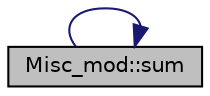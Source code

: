 digraph "Misc_mod::sum"
{
 // LATEX_PDF_SIZE
  edge [fontname="Helvetica",fontsize="10",labelfontname="Helvetica",labelfontsize="10"];
  node [fontname="Helvetica",fontsize="10",shape=record];
  rankdir="LR";
  Node1 [label="Misc_mod::sum",height=0.2,width=0.4,color="black", fillcolor="grey75", style="filled", fontcolor="black",tooltip="Return the sum of an input vector of logical values assuming .true. => 1 and .false...."];
  Node1 -> Node1 [color="midnightblue",fontsize="10",style="solid",fontname="Helvetica"];
}

